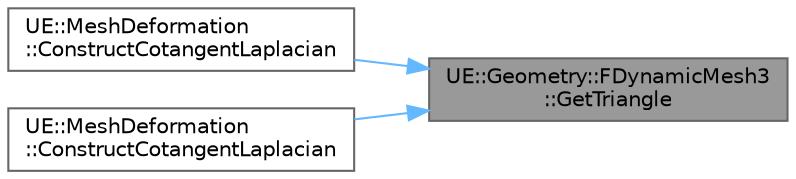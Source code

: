 digraph "UE::Geometry::FDynamicMesh3::GetTriangle"
{
 // INTERACTIVE_SVG=YES
 // LATEX_PDF_SIZE
  bgcolor="transparent";
  edge [fontname=Helvetica,fontsize=10,labelfontname=Helvetica,labelfontsize=10];
  node [fontname=Helvetica,fontsize=10,shape=box,height=0.2,width=0.4];
  rankdir="RL";
  Node1 [id="Node000001",label="UE::Geometry::FDynamicMesh3\l::GetTriangle",height=0.2,width=0.4,color="gray40", fillcolor="grey60", style="filled", fontcolor="black",tooltip="Get triangle vertices."];
  Node1 -> Node2 [id="edge1_Node000001_Node000002",dir="back",color="steelblue1",style="solid",tooltip=" "];
  Node2 [id="Node000002",label="UE::MeshDeformation\l::ConstructCotangentLaplacian",height=0.2,width=0.4,color="grey40", fillcolor="white", style="filled",URL="$da/df1/namespaceUE_1_1MeshDeformation.html#abb5ba9e1b374edf6d77271067c602718",tooltip="Construct a sparse matrix representation using a cotangent-weighted Laplacian."];
  Node1 -> Node3 [id="edge2_Node000001_Node000003",dir="back",color="steelblue1",style="solid",tooltip=" "];
  Node3 [id="Node000003",label="UE::MeshDeformation\l::ConstructCotangentLaplacian",height=0.2,width=0.4,color="grey40", fillcolor="white", style="filled",URL="$da/df1/namespaceUE_1_1MeshDeformation.html#aaf997123f9e9bc9c6853c6ba0330b986",tooltip="Construct a sparse matrix representation using a pre-multiplied cotangent-weighted Laplacian."];
}
